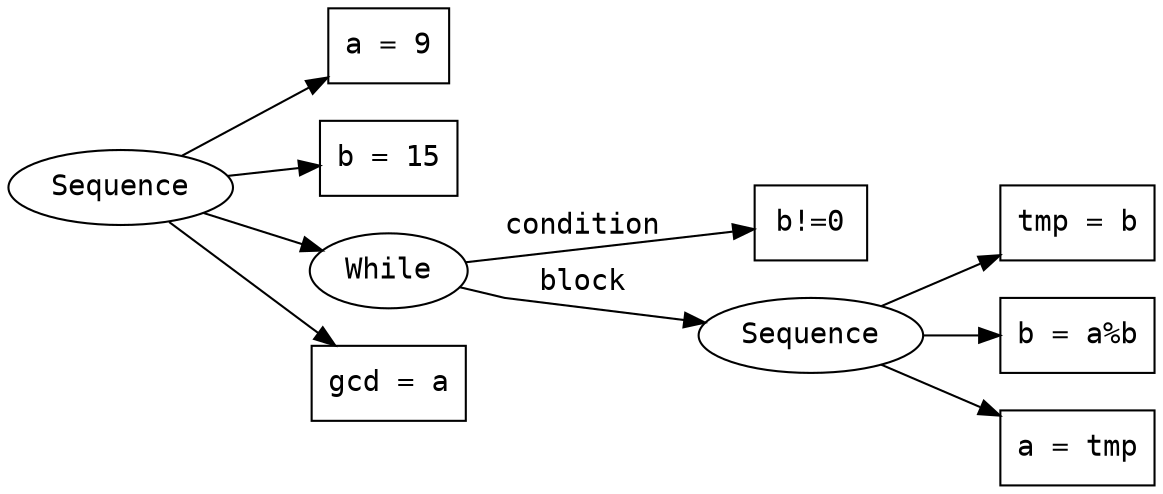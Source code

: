 digraph {
	graph [rankdir=LR splines=polyline]
	node [fontname=monospace]
	edge [fontname=monospace]
	Seq1 [label=Sequence]
	S1 [label="a = 9" shape=box]
	Seq1 -> S1
	S2 [label="b = 15" shape=box]
	Seq1 -> S2
	W3 [label=While]
	C3 [label="b!=0" shape=box]
	W3 -> C3 [label=condition]
	Seq4 [label=Sequence]
	S4 [label="tmp = b" shape=box]
	Seq4 -> S4
	S5 [label="b = a%b" shape=box]
	Seq4 -> S5
	S6 [label="a = tmp" shape=box]
	Seq4 -> S6
	W3 -> Seq4 [label=block]
	Seq1 -> W3
	S7 [label="gcd = a" shape=box]
	Seq1 -> S7
}
